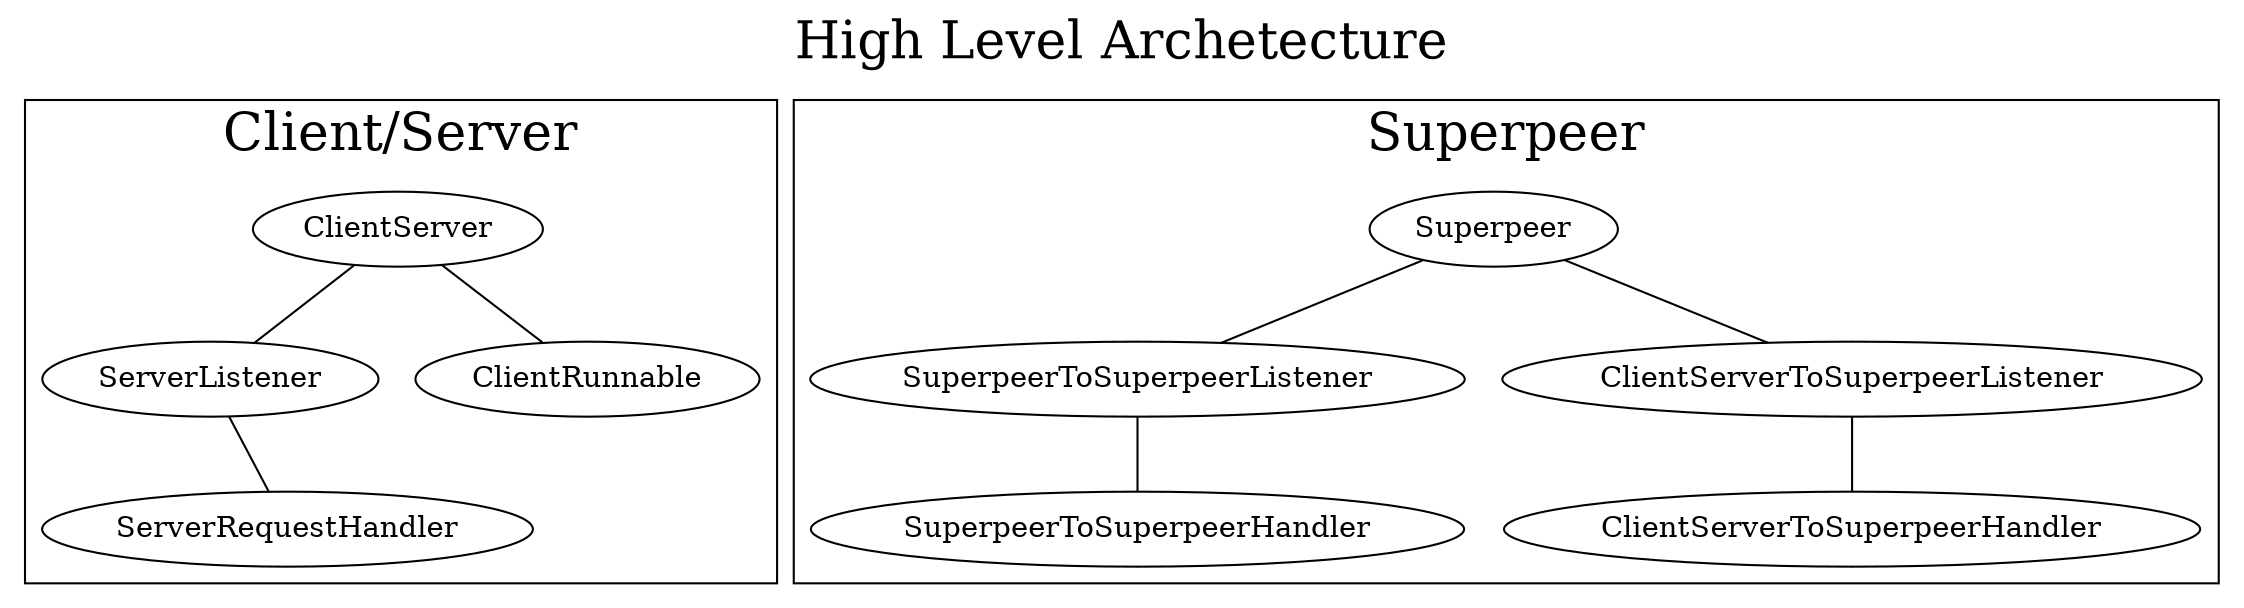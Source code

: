 graph Archetecture {
    label="High Level Archetecture"
    labelloc=t
    fontsize=25.0

        subgraph cluster_ClientServer {
            label="Client/Server"
            
            cs [label="ClientServer"]
            serverListener [label="ServerListener"]
            serverReqHandler [label="ServerRequestHandler"]
            clientRunnable [label="ClientRunnable"]

            cs -- serverListener
            cs -- clientRunnable
            serverListener -- serverReqHandler
        }

        subgraph cluster_Superpeer {
            label="Superpeer"
            
            superpeer [label="Superpeer"]
            sp2spListener [label="SuperpeerToSuperpeerListener"]
            cs2spListener [label="ClientServerToSuperpeerListener"]
            sp2spHandler [label="SuperpeerToSuperpeerHandler"]
            cs2spHandler [label="ClientServerToSuperpeerHandler"]

            superpeer -- sp2spListener
            superpeer -- cs2spListener
            sp2spListener -- sp2spHandler
            cs2spListener -- cs2spHandler
        }
}

